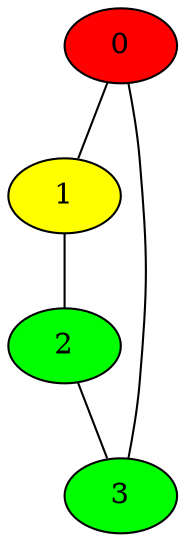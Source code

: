 graph G { 
	0 -- 1 -- 2 -- 3;
	3 -- 0;
	0 [style=filled, fillcolor=red]
	1 [style=filled, fillcolor=yellow]
	2 [style=filled, fillcolor=green]
	3 [style=filled, fillcolor=green]
}